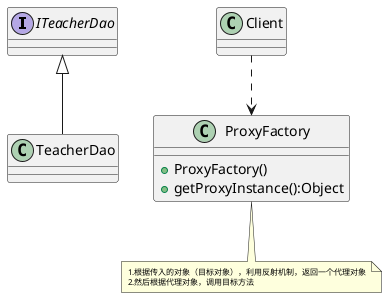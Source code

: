 @startuml

interface ITeacherDao
class TeacherDao
class ProxyFactory
note bottom: <size:8>1.根据传入的对象（目标对象），利用反射机制，返回一个代理对象\n<size:8>2.然后根据代理对象，调用目标方法

Client ..> ProxyFactory
ITeacherDao <|-- TeacherDao

class ProxyFactory {
    +ProxyFactory()
    +getProxyInstance():Object
}

@enduml